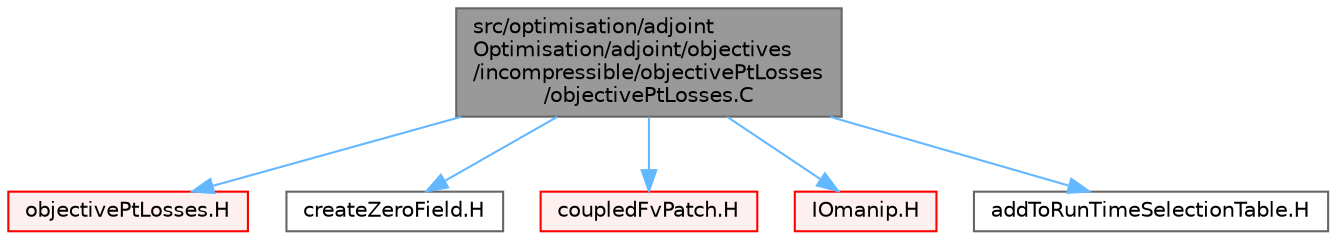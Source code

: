 digraph "src/optimisation/adjointOptimisation/adjoint/objectives/incompressible/objectivePtLosses/objectivePtLosses.C"
{
 // LATEX_PDF_SIZE
  bgcolor="transparent";
  edge [fontname=Helvetica,fontsize=10,labelfontname=Helvetica,labelfontsize=10];
  node [fontname=Helvetica,fontsize=10,shape=box,height=0.2,width=0.4];
  Node1 [id="Node000001",label="src/optimisation/adjoint\lOptimisation/adjoint/objectives\l/incompressible/objectivePtLosses\l/objectivePtLosses.C",height=0.2,width=0.4,color="gray40", fillcolor="grey60", style="filled", fontcolor="black",tooltip=" "];
  Node1 -> Node2 [id="edge1_Node000001_Node000002",color="steelblue1",style="solid",tooltip=" "];
  Node2 [id="Node000002",label="objectivePtLosses.H",height=0.2,width=0.4,color="red", fillcolor="#FFF0F0", style="filled",URL="$objectivePtLosses_8H.html",tooltip=" "];
  Node1 -> Node493 [id="edge2_Node000001_Node000493",color="steelblue1",style="solid",tooltip=" "];
  Node493 [id="Node000493",label="createZeroField.H",height=0.2,width=0.4,color="grey40", fillcolor="white", style="filled",URL="$createZeroField_8H.html",tooltip=" "];
  Node1 -> Node495 [id="edge3_Node000001_Node000495",color="steelblue1",style="solid",tooltip=" "];
  Node495 [id="Node000495",label="coupledFvPatch.H",height=0.2,width=0.4,color="red", fillcolor="#FFF0F0", style="filled",URL="$coupledFvPatch_8H.html",tooltip=" "];
  Node1 -> Node501 [id="edge4_Node000001_Node000501",color="steelblue1",style="solid",tooltip=" "];
  Node501 [id="Node000501",label="IOmanip.H",height=0.2,width=0.4,color="red", fillcolor="#FFF0F0", style="filled",URL="$IOmanip_8H.html",tooltip="Istream and Ostream manipulators taking arguments."];
  Node1 -> Node502 [id="edge5_Node000001_Node000502",color="steelblue1",style="solid",tooltip=" "];
  Node502 [id="Node000502",label="addToRunTimeSelectionTable.H",height=0.2,width=0.4,color="grey40", fillcolor="white", style="filled",URL="$addToRunTimeSelectionTable_8H.html",tooltip="Macros for easy insertion into run-time selection tables."];
}
